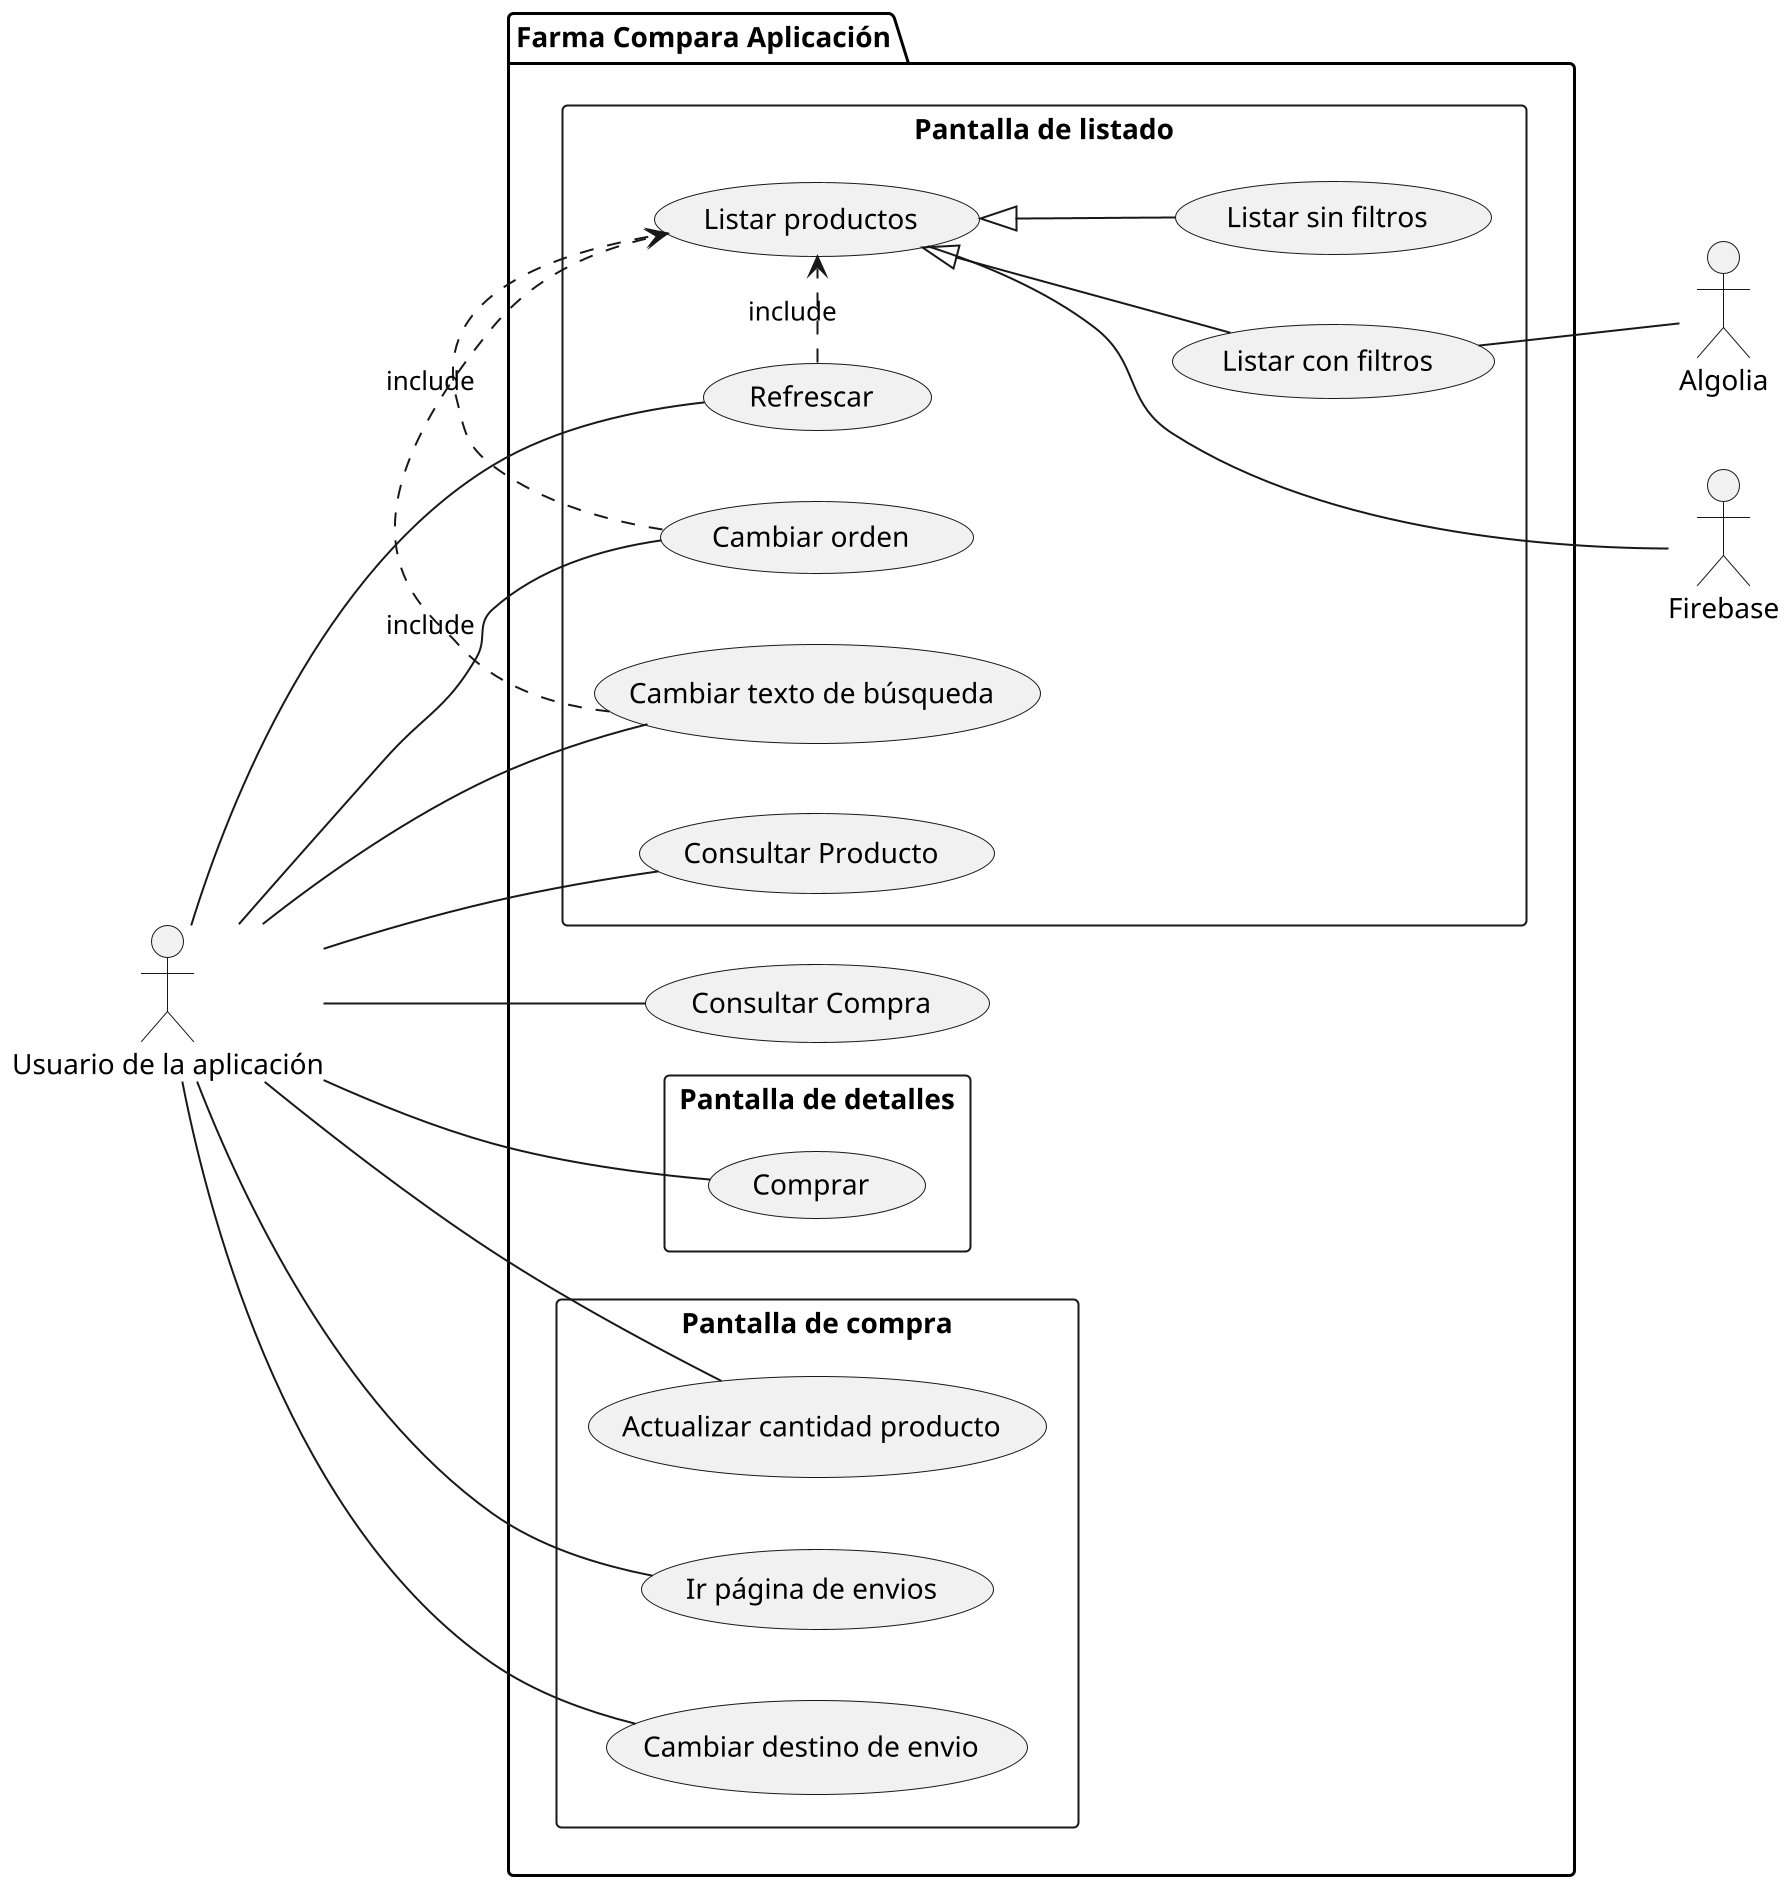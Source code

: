 @startuml casos_de_uso
scale 2
left to right direction


actor Usuario as "Usuario de la aplicación"
actor Firebase

actor Algolia


package App as "Farma Compara Aplicación"{

    
    rectangle Listado as "Pantalla de listado"{
        usecase Refrescar
        usecase OrdenProd as "Cambiar orden"
        usecase BusquedaTexto as "Cambiar texto de búsqueda"

        usecase ListarProductos as "Listar productos"
        usecase ListarSinFiltros as "Listar sin filtros"
        usecase ListarConFiltros as "Listar con filtros"

        usecase ConsultarProducto as "Consultar Producto"
    }

    rectangle Detalles as "Pantalla de detalles"{
        usecase Comprar
    }

    rectangle Compra as "Pantalla de compra"{
        usecase ActualizarCantidad as "Actualizar cantidad producto"
        usecase IrPaginaEnvios as "Ir página de envios"
        usecase CambiarEnvio as "Cambiar destino de envio"
    }

    usecase ConsultarCompra as "Consultar Compra"

    

}

Usuario -- Refrescar
Usuario -- OrdenProd
Usuario -- BusquedaTexto
Usuario -- ConsultarProducto
Usuario -- ConsultarCompra
Usuario -- Comprar
Usuario -- ActualizarCantidad
Usuario -- IrPaginaEnvios
Usuario -- CambiarEnvio

Refrescar .> ListarProductos : include
OrdenProd .> ListarProductos : include
BusquedaTexto .> ListarProductos : include



ListarProductos <|-- ListarSinFiltros
ListarProductos <|-- ListarConFiltros

ListarProductos --- Firebase
ListarConFiltros -- Algolia





@enduml